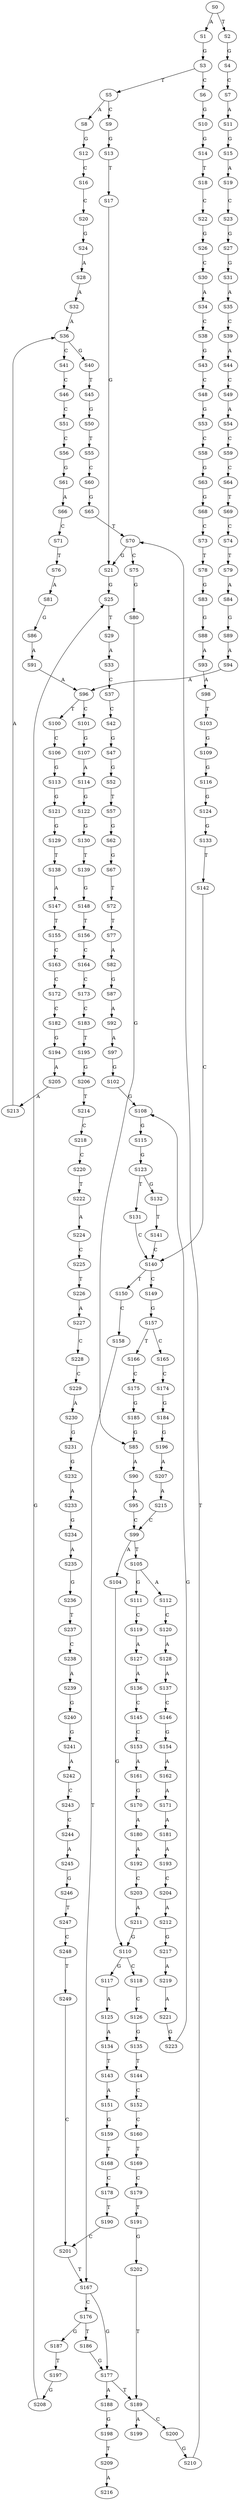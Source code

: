 strict digraph  {
	S0 -> S1 [ label = A ];
	S0 -> S2 [ label = T ];
	S1 -> S3 [ label = G ];
	S2 -> S4 [ label = G ];
	S3 -> S5 [ label = T ];
	S3 -> S6 [ label = C ];
	S4 -> S7 [ label = C ];
	S5 -> S8 [ label = A ];
	S5 -> S9 [ label = C ];
	S6 -> S10 [ label = G ];
	S7 -> S11 [ label = A ];
	S8 -> S12 [ label = G ];
	S9 -> S13 [ label = G ];
	S10 -> S14 [ label = G ];
	S11 -> S15 [ label = G ];
	S12 -> S16 [ label = C ];
	S13 -> S17 [ label = T ];
	S14 -> S18 [ label = T ];
	S15 -> S19 [ label = A ];
	S16 -> S20 [ label = C ];
	S17 -> S21 [ label = G ];
	S18 -> S22 [ label = C ];
	S19 -> S23 [ label = C ];
	S20 -> S24 [ label = G ];
	S21 -> S25 [ label = G ];
	S22 -> S26 [ label = G ];
	S23 -> S27 [ label = G ];
	S24 -> S28 [ label = A ];
	S25 -> S29 [ label = T ];
	S26 -> S30 [ label = C ];
	S27 -> S31 [ label = G ];
	S28 -> S32 [ label = A ];
	S29 -> S33 [ label = A ];
	S30 -> S34 [ label = A ];
	S31 -> S35 [ label = A ];
	S32 -> S36 [ label = A ];
	S33 -> S37 [ label = C ];
	S34 -> S38 [ label = C ];
	S35 -> S39 [ label = C ];
	S36 -> S40 [ label = G ];
	S36 -> S41 [ label = C ];
	S37 -> S42 [ label = C ];
	S38 -> S43 [ label = G ];
	S39 -> S44 [ label = A ];
	S40 -> S45 [ label = T ];
	S41 -> S46 [ label = C ];
	S42 -> S47 [ label = G ];
	S43 -> S48 [ label = C ];
	S44 -> S49 [ label = C ];
	S45 -> S50 [ label = G ];
	S46 -> S51 [ label = C ];
	S47 -> S52 [ label = G ];
	S48 -> S53 [ label = G ];
	S49 -> S54 [ label = A ];
	S50 -> S55 [ label = T ];
	S51 -> S56 [ label = C ];
	S52 -> S57 [ label = T ];
	S53 -> S58 [ label = C ];
	S54 -> S59 [ label = C ];
	S55 -> S60 [ label = C ];
	S56 -> S61 [ label = G ];
	S57 -> S62 [ label = G ];
	S58 -> S63 [ label = G ];
	S59 -> S64 [ label = C ];
	S60 -> S65 [ label = G ];
	S61 -> S66 [ label = A ];
	S62 -> S67 [ label = G ];
	S63 -> S68 [ label = G ];
	S64 -> S69 [ label = T ];
	S65 -> S70 [ label = T ];
	S66 -> S71 [ label = C ];
	S67 -> S72 [ label = T ];
	S68 -> S73 [ label = C ];
	S69 -> S74 [ label = C ];
	S70 -> S75 [ label = C ];
	S70 -> S21 [ label = G ];
	S71 -> S76 [ label = T ];
	S72 -> S77 [ label = T ];
	S73 -> S78 [ label = T ];
	S74 -> S79 [ label = T ];
	S75 -> S80 [ label = G ];
	S76 -> S81 [ label = A ];
	S77 -> S82 [ label = A ];
	S78 -> S83 [ label = G ];
	S79 -> S84 [ label = A ];
	S80 -> S85 [ label = G ];
	S81 -> S86 [ label = G ];
	S82 -> S87 [ label = G ];
	S83 -> S88 [ label = G ];
	S84 -> S89 [ label = G ];
	S85 -> S90 [ label = A ];
	S86 -> S91 [ label = A ];
	S87 -> S92 [ label = A ];
	S88 -> S93 [ label = A ];
	S89 -> S94 [ label = A ];
	S90 -> S95 [ label = A ];
	S91 -> S96 [ label = A ];
	S92 -> S97 [ label = A ];
	S93 -> S98 [ label = A ];
	S94 -> S96 [ label = A ];
	S95 -> S99 [ label = C ];
	S96 -> S100 [ label = T ];
	S96 -> S101 [ label = C ];
	S97 -> S102 [ label = G ];
	S98 -> S103 [ label = T ];
	S99 -> S104 [ label = A ];
	S99 -> S105 [ label = T ];
	S100 -> S106 [ label = C ];
	S101 -> S107 [ label = G ];
	S102 -> S108 [ label = G ];
	S103 -> S109 [ label = G ];
	S104 -> S110 [ label = G ];
	S105 -> S111 [ label = G ];
	S105 -> S112 [ label = A ];
	S106 -> S113 [ label = G ];
	S107 -> S114 [ label = A ];
	S108 -> S115 [ label = G ];
	S109 -> S116 [ label = G ];
	S110 -> S117 [ label = G ];
	S110 -> S118 [ label = C ];
	S111 -> S119 [ label = C ];
	S112 -> S120 [ label = C ];
	S113 -> S121 [ label = G ];
	S114 -> S122 [ label = G ];
	S115 -> S123 [ label = G ];
	S116 -> S124 [ label = G ];
	S117 -> S125 [ label = A ];
	S118 -> S126 [ label = C ];
	S119 -> S127 [ label = A ];
	S120 -> S128 [ label = A ];
	S121 -> S129 [ label = G ];
	S122 -> S130 [ label = G ];
	S123 -> S131 [ label = T ];
	S123 -> S132 [ label = G ];
	S124 -> S133 [ label = G ];
	S125 -> S134 [ label = A ];
	S126 -> S135 [ label = G ];
	S127 -> S136 [ label = A ];
	S128 -> S137 [ label = A ];
	S129 -> S138 [ label = T ];
	S130 -> S139 [ label = T ];
	S131 -> S140 [ label = C ];
	S132 -> S141 [ label = T ];
	S133 -> S142 [ label = T ];
	S134 -> S143 [ label = T ];
	S135 -> S144 [ label = T ];
	S136 -> S145 [ label = C ];
	S137 -> S146 [ label = C ];
	S138 -> S147 [ label = A ];
	S139 -> S148 [ label = G ];
	S140 -> S149 [ label = C ];
	S140 -> S150 [ label = T ];
	S141 -> S140 [ label = C ];
	S142 -> S140 [ label = C ];
	S143 -> S151 [ label = A ];
	S144 -> S152 [ label = C ];
	S145 -> S153 [ label = C ];
	S146 -> S154 [ label = G ];
	S147 -> S155 [ label = T ];
	S148 -> S156 [ label = T ];
	S149 -> S157 [ label = G ];
	S150 -> S158 [ label = C ];
	S151 -> S159 [ label = G ];
	S152 -> S160 [ label = C ];
	S153 -> S161 [ label = A ];
	S154 -> S162 [ label = A ];
	S155 -> S163 [ label = C ];
	S156 -> S164 [ label = C ];
	S157 -> S165 [ label = C ];
	S157 -> S166 [ label = T ];
	S158 -> S167 [ label = T ];
	S159 -> S168 [ label = T ];
	S160 -> S169 [ label = T ];
	S161 -> S170 [ label = G ];
	S162 -> S171 [ label = A ];
	S163 -> S172 [ label = C ];
	S164 -> S173 [ label = C ];
	S165 -> S174 [ label = C ];
	S166 -> S175 [ label = C ];
	S167 -> S176 [ label = C ];
	S167 -> S177 [ label = G ];
	S168 -> S178 [ label = C ];
	S169 -> S179 [ label = C ];
	S170 -> S180 [ label = A ];
	S171 -> S181 [ label = A ];
	S172 -> S182 [ label = C ];
	S173 -> S183 [ label = C ];
	S174 -> S184 [ label = G ];
	S175 -> S185 [ label = G ];
	S176 -> S186 [ label = T ];
	S176 -> S187 [ label = G ];
	S177 -> S188 [ label = A ];
	S177 -> S189 [ label = T ];
	S178 -> S190 [ label = T ];
	S179 -> S191 [ label = T ];
	S180 -> S192 [ label = A ];
	S181 -> S193 [ label = A ];
	S182 -> S194 [ label = G ];
	S183 -> S195 [ label = T ];
	S184 -> S196 [ label = G ];
	S185 -> S85 [ label = G ];
	S186 -> S177 [ label = G ];
	S187 -> S197 [ label = T ];
	S188 -> S198 [ label = G ];
	S189 -> S199 [ label = A ];
	S189 -> S200 [ label = C ];
	S190 -> S201 [ label = C ];
	S191 -> S202 [ label = G ];
	S192 -> S203 [ label = C ];
	S193 -> S204 [ label = C ];
	S194 -> S205 [ label = A ];
	S195 -> S206 [ label = G ];
	S196 -> S207 [ label = A ];
	S197 -> S208 [ label = G ];
	S198 -> S209 [ label = T ];
	S200 -> S210 [ label = G ];
	S201 -> S167 [ label = T ];
	S202 -> S189 [ label = T ];
	S203 -> S211 [ label = A ];
	S204 -> S212 [ label = A ];
	S205 -> S213 [ label = A ];
	S206 -> S214 [ label = T ];
	S207 -> S215 [ label = A ];
	S208 -> S25 [ label = G ];
	S209 -> S216 [ label = A ];
	S210 -> S70 [ label = T ];
	S211 -> S110 [ label = G ];
	S212 -> S217 [ label = G ];
	S213 -> S36 [ label = A ];
	S214 -> S218 [ label = C ];
	S215 -> S99 [ label = C ];
	S217 -> S219 [ label = A ];
	S218 -> S220 [ label = C ];
	S219 -> S221 [ label = A ];
	S220 -> S222 [ label = T ];
	S221 -> S223 [ label = G ];
	S222 -> S224 [ label = A ];
	S223 -> S108 [ label = G ];
	S224 -> S225 [ label = C ];
	S225 -> S226 [ label = T ];
	S226 -> S227 [ label = A ];
	S227 -> S228 [ label = C ];
	S228 -> S229 [ label = C ];
	S229 -> S230 [ label = A ];
	S230 -> S231 [ label = G ];
	S231 -> S232 [ label = G ];
	S232 -> S233 [ label = A ];
	S233 -> S234 [ label = G ];
	S234 -> S235 [ label = A ];
	S235 -> S236 [ label = G ];
	S236 -> S237 [ label = T ];
	S237 -> S238 [ label = C ];
	S238 -> S239 [ label = A ];
	S239 -> S240 [ label = G ];
	S240 -> S241 [ label = G ];
	S241 -> S242 [ label = A ];
	S242 -> S243 [ label = C ];
	S243 -> S244 [ label = C ];
	S244 -> S245 [ label = A ];
	S245 -> S246 [ label = G ];
	S246 -> S247 [ label = T ];
	S247 -> S248 [ label = C ];
	S248 -> S249 [ label = T ];
	S249 -> S201 [ label = C ];
}
